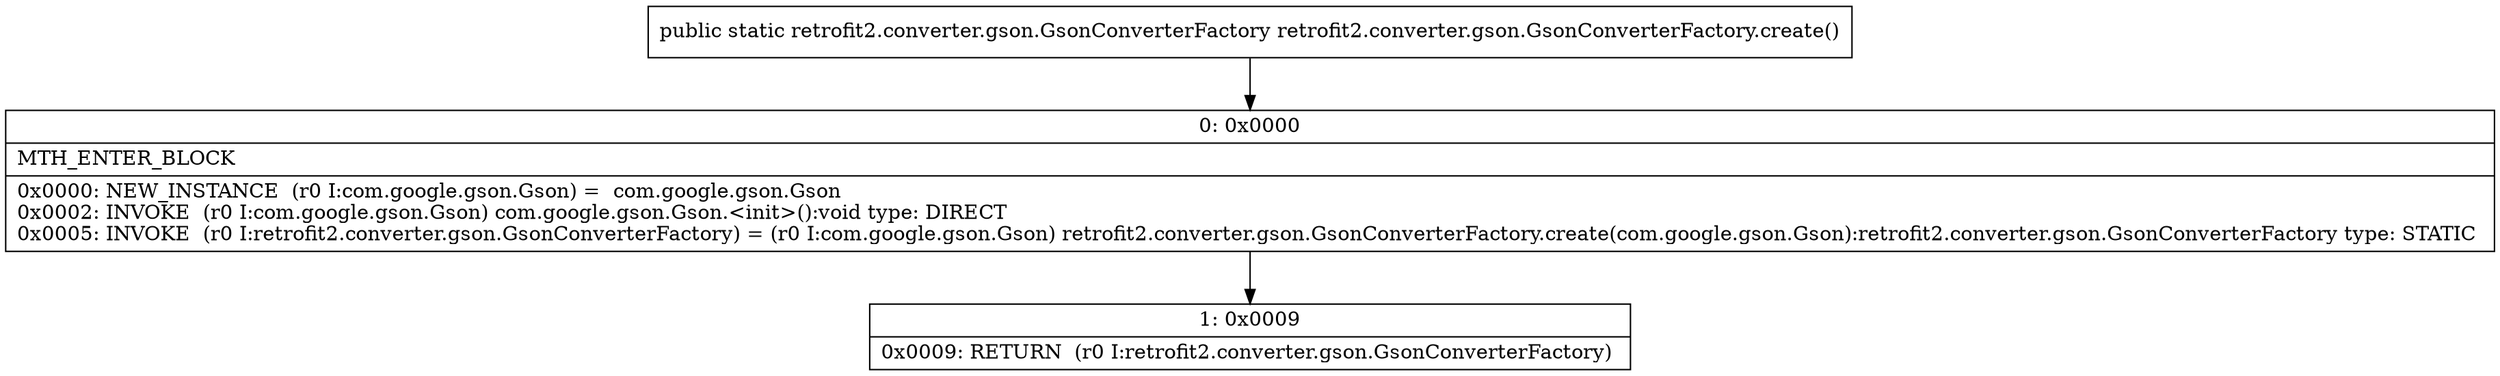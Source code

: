 digraph "CFG forretrofit2.converter.gson.GsonConverterFactory.create()Lretrofit2\/converter\/gson\/GsonConverterFactory;" {
Node_0 [shape=record,label="{0\:\ 0x0000|MTH_ENTER_BLOCK\l|0x0000: NEW_INSTANCE  (r0 I:com.google.gson.Gson) =  com.google.gson.Gson \l0x0002: INVOKE  (r0 I:com.google.gson.Gson) com.google.gson.Gson.\<init\>():void type: DIRECT \l0x0005: INVOKE  (r0 I:retrofit2.converter.gson.GsonConverterFactory) = (r0 I:com.google.gson.Gson) retrofit2.converter.gson.GsonConverterFactory.create(com.google.gson.Gson):retrofit2.converter.gson.GsonConverterFactory type: STATIC \l}"];
Node_1 [shape=record,label="{1\:\ 0x0009|0x0009: RETURN  (r0 I:retrofit2.converter.gson.GsonConverterFactory) \l}"];
MethodNode[shape=record,label="{public static retrofit2.converter.gson.GsonConverterFactory retrofit2.converter.gson.GsonConverterFactory.create() }"];
MethodNode -> Node_0;
Node_0 -> Node_1;
}

